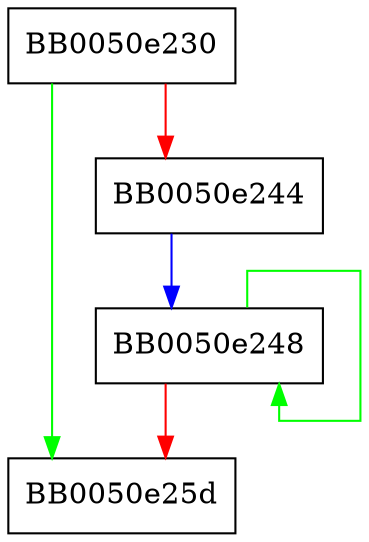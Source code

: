 digraph on_discarded {
  node [shape="box"];
  graph [splines=ortho];
  BB0050e230 -> BB0050e25d [color="green"];
  BB0050e230 -> BB0050e244 [color="red"];
  BB0050e244 -> BB0050e248 [color="blue"];
  BB0050e248 -> BB0050e248 [color="green"];
  BB0050e248 -> BB0050e25d [color="red"];
}